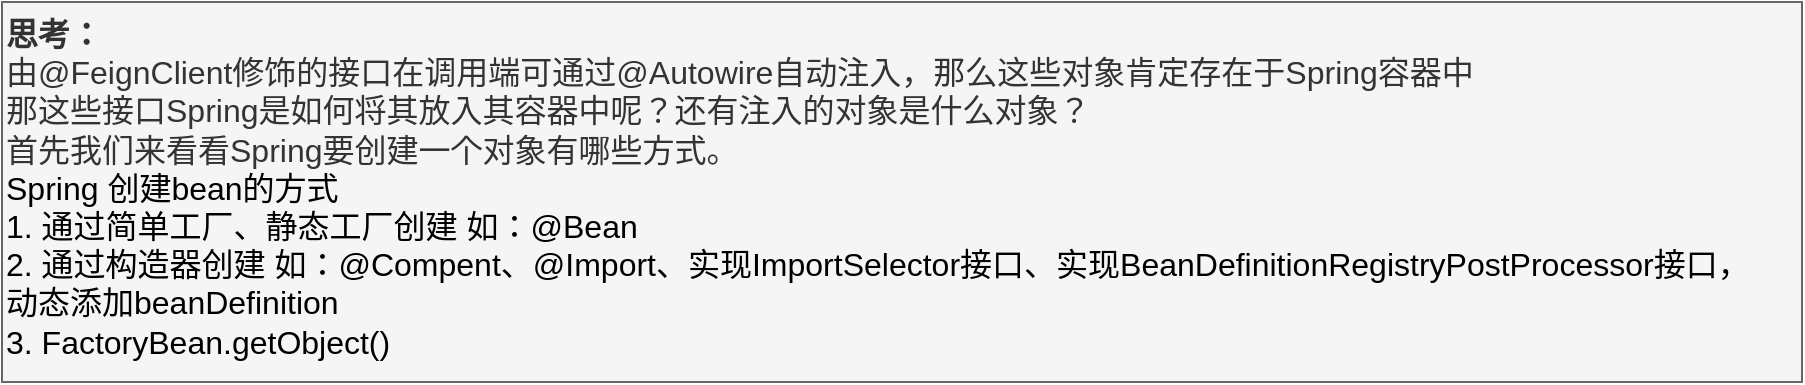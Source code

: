 <mxfile version="26.2.13">
  <diagram name="第 1 页" id="zsBhueWkol6OUL7pbt6Z">
    <mxGraphModel dx="1236" dy="790" grid="1" gridSize="10" guides="1" tooltips="1" connect="1" arrows="1" fold="1" page="1" pageScale="1" pageWidth="827" pageHeight="1169" math="0" shadow="0">
      <root>
        <mxCell id="0" />
        <mxCell id="1" parent="0" />
        <mxCell id="EnDtAUhqjSUgPeUe0Z8r-2" value="&lt;div&gt;&lt;b&gt;思考：&lt;/b&gt;&lt;/div&gt;由@FeignClient修饰的接口在调用端可通过@Autowire自动注入，那么这些对象肯定存在于Spring容器中&lt;div&gt;那这些接口Spring是如何将其放入其容器中呢？还有注入的对象是什么对象？&lt;/div&gt;&lt;div&gt;首先我们来看看Spring要创建一个对象有哪些方式。&lt;/div&gt;&lt;div&gt;&lt;span style=&quot;color: rgb(0, 0, 0);&quot;&gt;Spring 创建bean的方式&lt;/span&gt;&lt;div style=&quot;color: rgb(0, 0, 0);&quot;&gt;1. 通过简单工厂、静态工厂创建 如：&lt;span style=&quot;background-color: transparent;&quot;&gt;@Bean&lt;/span&gt;&lt;/div&gt;&lt;div style=&quot;color: rgb(0, 0, 0);&quot;&gt;2. 通过构造器创建 如：@Compent、@Import、实现ImportSelector接口、&lt;span style=&quot;background-color: transparent;&quot;&gt;实现BeanDefinitionRegistryPostProcessor接口，&lt;/span&gt;&lt;/div&gt;&lt;div style=&quot;color: rgb(0, 0, 0);&quot;&gt;&lt;span style=&quot;background-color: transparent;&quot;&gt;动态添加beanDefinition&lt;/span&gt;&lt;/div&gt;&lt;div style=&quot;color: rgb(0, 0, 0);&quot;&gt;3. FactoryBean.getObject()&lt;br&gt;&lt;/div&gt;&lt;/div&gt;" style="text;html=1;align=left;verticalAlign=top;resizable=0;points=[];autosize=1;strokeColor=#666666;fillColor=#f5f5f5;fontSize=16;fontColor=#333333;" vertex="1" parent="1">
          <mxGeometry x="80" y="40" width="900" height="190" as="geometry" />
        </mxCell>
      </root>
    </mxGraphModel>
  </diagram>
</mxfile>
